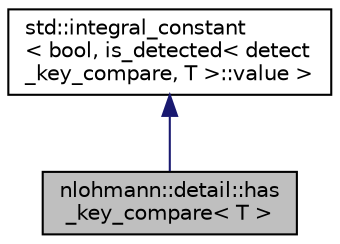 digraph "nlohmann::detail::has_key_compare&lt; T &gt;"
{
 // LATEX_PDF_SIZE
  edge [fontname="Helvetica",fontsize="10",labelfontname="Helvetica",labelfontsize="10"];
  node [fontname="Helvetica",fontsize="10",shape=record];
  Node1 [label="nlohmann::detail::has\l_key_compare\< T \>",height=0.2,width=0.4,color="black", fillcolor="grey75", style="filled", fontcolor="black",tooltip=" "];
  Node2 -> Node1 [dir="back",color="midnightblue",fontsize="10",style="solid",fontname="Helvetica"];
  Node2 [label="std::integral_constant\l\< bool, is_detected\< detect\l_key_compare, T \>::value \>",height=0.2,width=0.4,color="black", fillcolor="white", style="filled",tooltip=" "];
}
